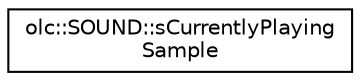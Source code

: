 digraph "Graphical Class Hierarchy"
{
 // LATEX_PDF_SIZE
  edge [fontname="Helvetica",fontsize="10",labelfontname="Helvetica",labelfontsize="10"];
  node [fontname="Helvetica",fontsize="10",shape=record];
  rankdir="LR";
  Node0 [label="olc::SOUND::sCurrentlyPlaying\lSample",height=0.2,width=0.4,color="black", fillcolor="white", style="filled",URL="$structolc_1_1SOUND_1_1sCurrentlyPlayingSample.html",tooltip=" "];
}
